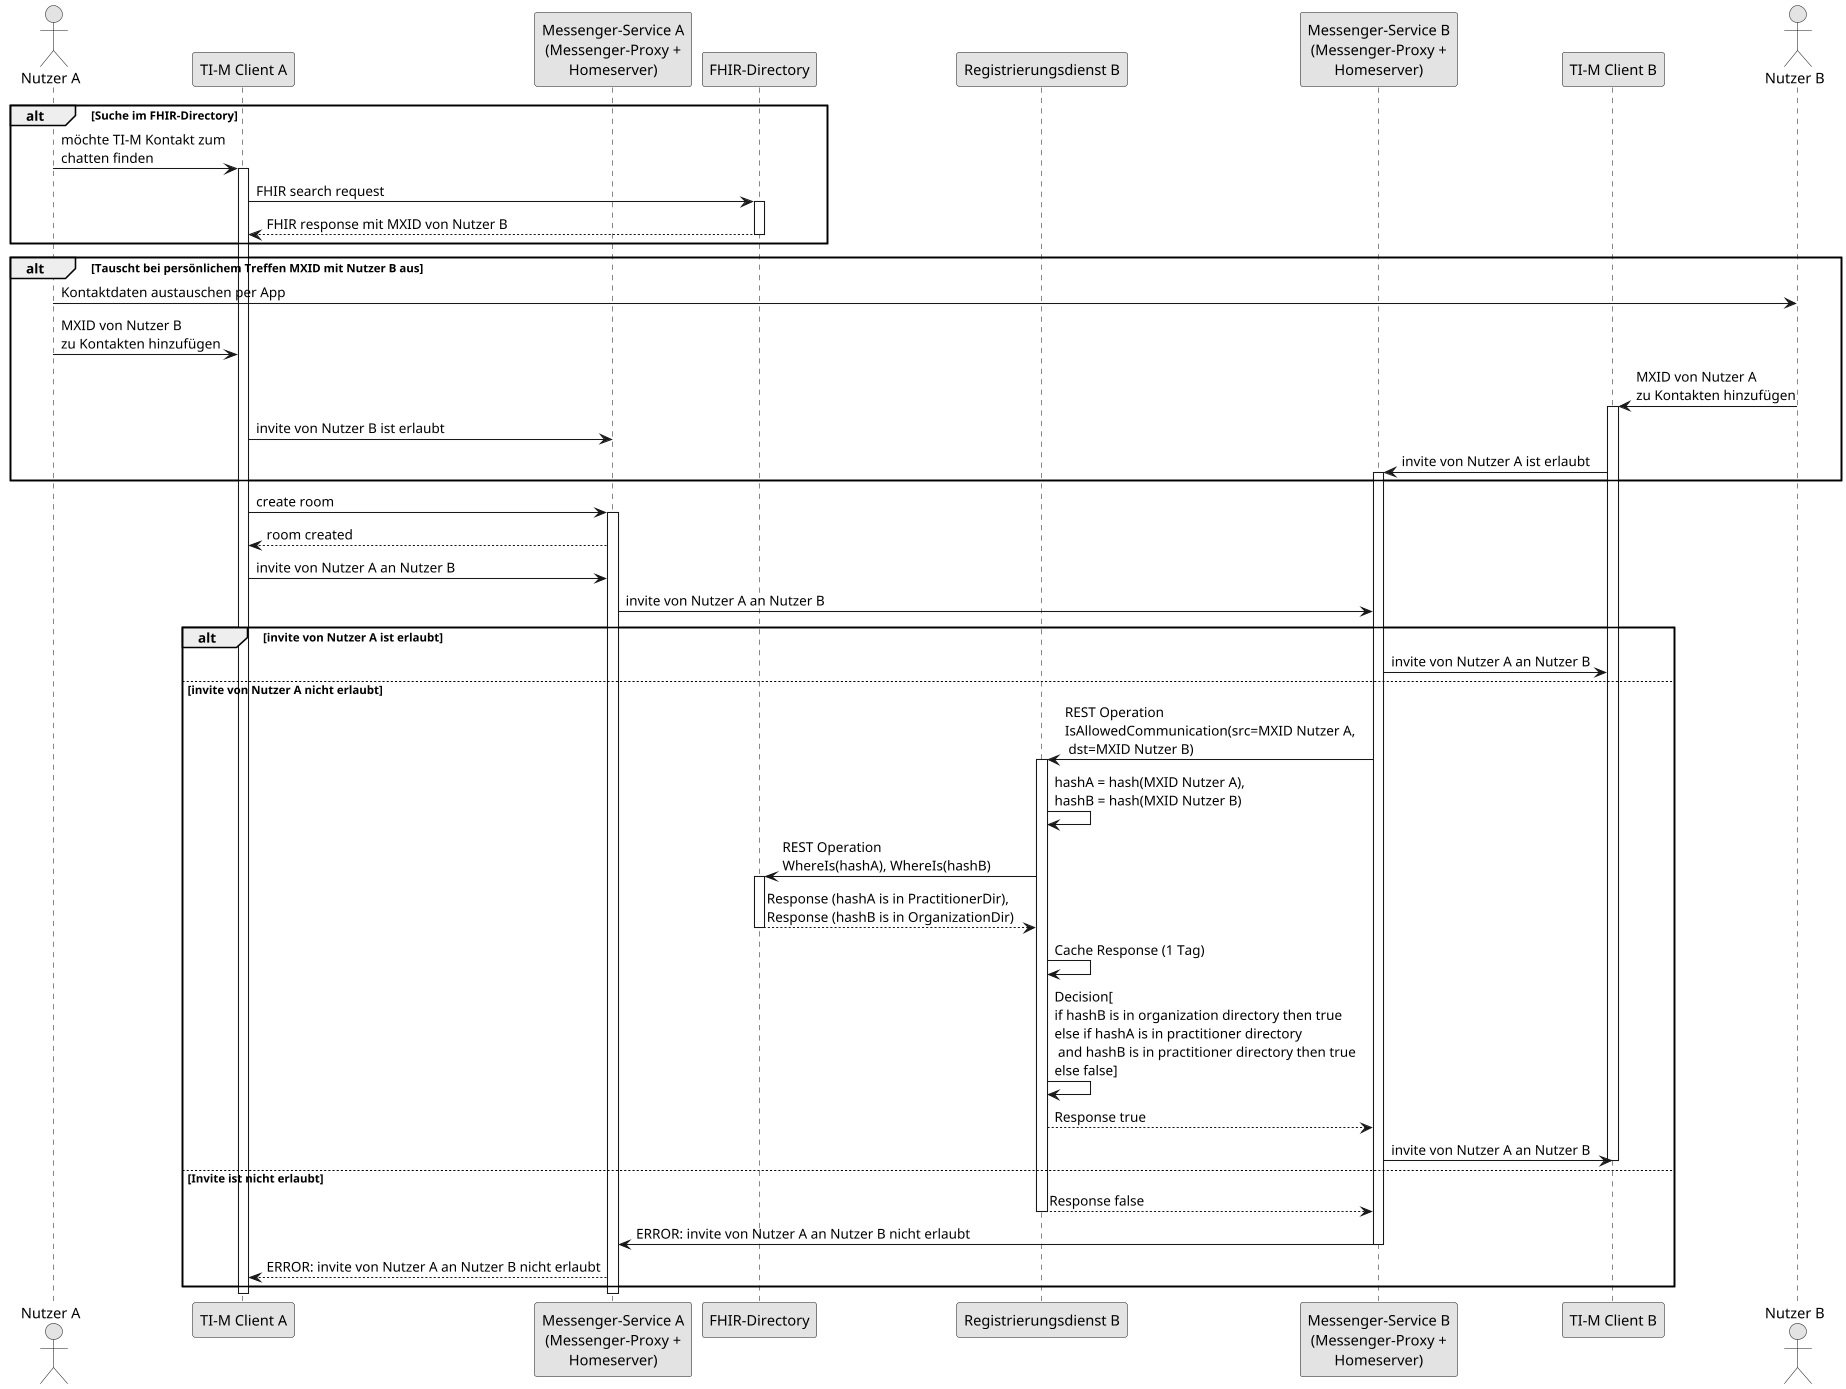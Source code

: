 @startuml TI-Messenger communication control without PASSporT
/'
Vorteile:
- bessere Kompatibilität mit Matrix API
- einfachere Architektur
- keine Signaturprüfung von PASSporT im Messenger-Proxy
  - kein download von Signatur-, CA- und Root-Zertifikaten erforderlich (Schnittstelle und
    Spezifikation fehlen noch in aktueller Spec)
  - keine Abhängigkeit mehr zu PT Infrastructure
- Bessere Latenz bei Suchen im FHIR-Dir
  - einheitliche Schnittstelle im FHIR-Dir für TIM und KIM 2.0
  - geringere Abhängigkeit vom FHIR-Dir
- Ermöglicht TI 2.0 Zero Trust Architektur (Policy Decision Point (PDP) ist entweder in
  Registrierungsdienst integriert oder eigenständige Komponente, Policy Enforcement Point ist der Messenger-Proxy)
  - einfache Erweiterung um zusätzliche Policies im PDP möglich (z. B. für Versicherte)
  - Sicherheit von TIM wird durch TIM-Komponenten kontrolliert (und nicht durch das FHIR-Dir)
- Bessere UX für Austausch von TI-M Adressen bei persönlichem Kontakt.
  - Austausch von TIM Adressen grundsätzlich auch remote möglich

Was muss getan werden, um ohne PASSporTs auszukommen?
- PASSporT aus der TI-M Spec entfernen
- PASSporT aus der FHIR-Dir Spec entfernen
- REST Operationen am Messenger-Proxy spezifizieren (invite von MXIDs erlauben und Erlaubnis widerrufen,
  Dauer der Erlaubnis als Parameter)
- zusätzliche REST Operationen an I_TIM_Provider_Services
- Erläuternde Beschreibung der Abläufe zwischen Messenger-Proxy und Registrierungsdienst
'/
skinparam dpi 100
skinparam WrapWidth 200
skinparam monochrome true

actor a as "Nutzer A"
participant cl as "TI-M Client A"
participant mp as "Messenger-Service A\n(Messenger-Proxy +\nHomeserver)"
participant fd as "FHIR-Directory"
participant rdb as "Registrierungsdienst B"
participant mpb as "Messenger-Service B\n(Messenger-Proxy +\nHomeserver)"
participant clb as "TI-M Client B"
actor b as "Nutzer B"

alt Suche im FHIR-Directory
a -> cl: möchte TI-M Kontakt zum\nchatten finden
activate cl
cl -> fd: FHIR search request
activate fd
fd --> cl: FHIR response mit MXID von Nutzer B
deactivate fd
end
alt Tauscht bei persönlichem Treffen MXID mit Nutzer B aus
a -> b: Kontaktdaten austauschen per App
a -> cl: MXID von Nutzer B\nzu Kontakten hinzufügen
b -> clb: MXID von Nutzer A\nzu Kontakten hinzufügen
activate clb
cl -> mp: invite von Nutzer B ist erlaubt
clb -> mpb: invite von Nutzer A ist erlaubt
activate mpb
end
cl -> mp: create room
activate mp
mp --> cl: room created

' Invite
cl -> mp: invite von Nutzer A an Nutzer B
mp -> mpb: invite von Nutzer A an Nutzer B
alt invite von Nutzer A ist erlaubt
mpb -> clb: invite von Nutzer A an Nutzer B
else invite von Nutzer A nicht erlaubt
mpb -> rdb: REST Operation\nIsAllowedCommunication(src=MXID Nutzer A,\n dst=MXID Nutzer B)
activate rdb
rdb -> rdb: hashA = hash(MXID Nutzer A),\nhashB = hash(MXID Nutzer B)
rdb -> fd: REST Operation\nWhereIs(hashA), WhereIs(hashB)
activate fd
fd --> rdb: Response (hashA is in PractitionerDir),\nResponse (hashB is in OrganizationDir)
deactivate fd
rdb -> rdb: Cache Response (1 Tag)
rdb -> rdb: Decision[\nif hashB is in organization directory then true\nelse if hashA is in practitioner directory\n and hashB is in practitioner directory then true\nelse false]
rdb --> mpb: Response true
mpb -> clb: invite von Nutzer A an Nutzer B
deactivate clb
else Invite ist nicht erlaubt
rdb --> mpb: Response false
deactivate rdb
mpb -> mp: ERROR: invite von Nutzer A an Nutzer B nicht erlaubt
deactivate mpb
mp --> cl: ERROR: invite von Nutzer A an Nutzer B nicht erlaubt
end
deactivate mp
deactivate cl
@enduml
